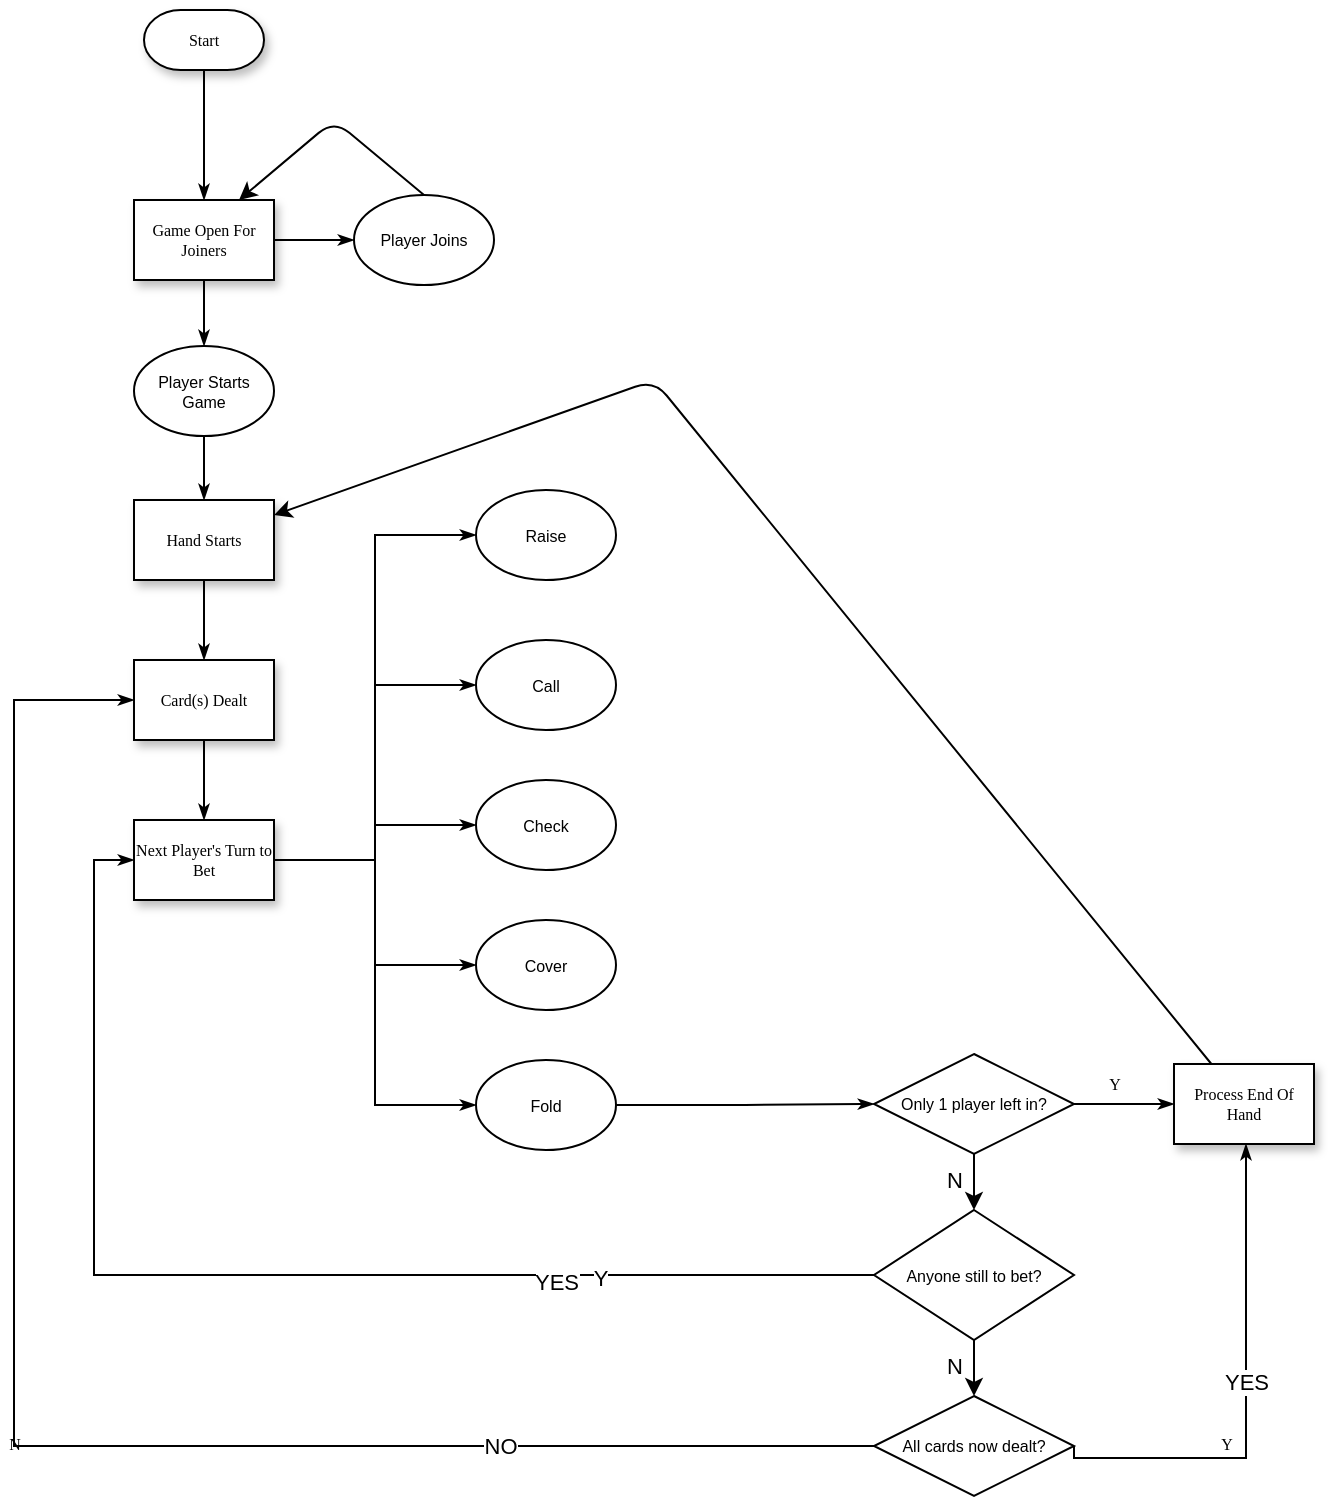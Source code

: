 <mxfile version="13.5.7" type="device"><diagram name="Page-1" id="edf60f1a-56cd-e834-aa8a-f176f3a09ee4"><mxGraphModel dx="1656" dy="1092" grid="1" gridSize="10" guides="1" tooltips="1" connect="1" arrows="1" fold="1" page="1" pageScale="1" pageWidth="1169" pageHeight="827" background="#ffffff" math="0" shadow="0"><root><mxCell id="0"/><mxCell id="1" parent="0"/><mxCell id="60e70716793133e9-4" value="Game Open For Joiners" style="rounded=0;whiteSpace=wrap;html=1;shadow=1;labelBackgroundColor=none;strokeWidth=1;fontFamily=Verdana;fontSize=8;align=center;" parent="1" vertex="1"><mxGeometry x="250" y="150" width="70" height="40" as="geometry"/></mxCell><mxCell id="60e70716793133e9-46" style="edgeStyle=orthogonalEdgeStyle;rounded=0;html=1;labelBackgroundColor=none;startSize=5;endArrow=classicThin;endFill=1;endSize=5;jettySize=auto;orthogonalLoop=1;strokeWidth=1;fontFamily=Verdana;fontSize=8;entryX=0;entryY=0.5;entryDx=0;entryDy=0;" parent="1" source="g6uJHo6HvZwP88ByIplK-13" target="g6uJHo6HvZwP88ByIplK-29" edge="1"><mxGeometry relative="1" as="geometry"><mxPoint x="483" y="850" as="sourcePoint"/><mxPoint x="776" y="320" as="targetPoint"/></mxGeometry></mxCell><mxCell id="g6uJHo6HvZwP88ByIplK-1" value="Hand Starts" style="rounded=0;whiteSpace=wrap;html=1;shadow=1;labelBackgroundColor=none;strokeWidth=1;fontFamily=Verdana;fontSize=8;align=center;" parent="1" vertex="1"><mxGeometry x="250" y="300" width="70" height="40" as="geometry"/></mxCell><mxCell id="g6uJHo6HvZwP88ByIplK-2" value="Player Joins" style="ellipse;whiteSpace=wrap;html=1;fontSize=8;" parent="1" vertex="1"><mxGeometry x="360" y="147.5" width="70" height="45" as="geometry"/></mxCell><mxCell id="g6uJHo6HvZwP88ByIplK-3" style="edgeStyle=orthogonalEdgeStyle;rounded=0;html=1;labelBackgroundColor=none;startSize=5;endArrow=classicThin;endFill=1;endSize=5;jettySize=auto;orthogonalLoop=1;strokeWidth=1;fontFamily=Verdana;fontSize=8" parent="1" source="60e70716793133e9-4" target="g6uJHo6HvZwP88ByIplK-2" edge="1"><mxGeometry relative="1" as="geometry"><mxPoint x="320" y="170" as="sourcePoint"/><mxPoint x="410" y="320" as="targetPoint"/></mxGeometry></mxCell><mxCell id="g6uJHo6HvZwP88ByIplK-7" value="" style="endArrow=classic;html=1;fontSize=8;entryX=0.75;entryY=0;entryDx=0;entryDy=0;exitX=0.5;exitY=0;exitDx=0;exitDy=0;" parent="1" source="g6uJHo6HvZwP88ByIplK-2" target="60e70716793133e9-4" edge="1"><mxGeometry width="50" height="50" relative="1" as="geometry"><mxPoint x="510" y="210" as="sourcePoint"/><mxPoint x="560" y="160" as="targetPoint"/><Array as="points"><mxPoint x="350" y="110"/></Array></mxGeometry></mxCell><mxCell id="g6uJHo6HvZwP88ByIplK-8" value="Player Starts Game" style="ellipse;whiteSpace=wrap;html=1;fontSize=8;" parent="1" vertex="1"><mxGeometry x="250" y="223" width="70" height="45" as="geometry"/></mxCell><mxCell id="g6uJHo6HvZwP88ByIplK-9" style="edgeStyle=orthogonalEdgeStyle;rounded=0;html=1;labelBackgroundColor=none;startSize=5;endArrow=classicThin;endFill=1;endSize=5;jettySize=auto;orthogonalLoop=1;strokeWidth=1;fontFamily=Verdana;fontSize=8;" parent="1" source="60e70716793133e9-4" target="g6uJHo6HvZwP88ByIplK-8" edge="1"><mxGeometry relative="1" as="geometry"><mxPoint x="330" y="180" as="sourcePoint"/><mxPoint x="380.011" y="180" as="targetPoint"/><Array as="points"/></mxGeometry></mxCell><mxCell id="g6uJHo6HvZwP88ByIplK-12" style="edgeStyle=orthogonalEdgeStyle;rounded=0;html=1;labelBackgroundColor=none;startSize=5;endArrow=classicThin;endFill=1;endSize=5;jettySize=auto;orthogonalLoop=1;strokeWidth=1;fontFamily=Verdana;fontSize=8" parent="1" source="g6uJHo6HvZwP88ByIplK-8" target="g6uJHo6HvZwP88ByIplK-1" edge="1"><mxGeometry relative="1" as="geometry"><mxPoint x="440" y="273" as="sourcePoint"/><mxPoint x="380" y="283" as="targetPoint"/></mxGeometry></mxCell><mxCell id="g6uJHo6HvZwP88ByIplK-13" value="Next Player's Turn to Bet" style="rounded=0;whiteSpace=wrap;html=1;shadow=1;labelBackgroundColor=none;strokeWidth=1;fontFamily=Verdana;fontSize=8;align=center;" parent="1" vertex="1"><mxGeometry x="250" y="460" width="70" height="40" as="geometry"/></mxCell><mxCell id="g6uJHo6HvZwP88ByIplK-15" style="edgeStyle=orthogonalEdgeStyle;rounded=0;html=1;labelBackgroundColor=none;startSize=5;endArrow=classicThin;endFill=1;endSize=5;jettySize=auto;orthogonalLoop=1;strokeWidth=1;fontFamily=Verdana;fontSize=8;" parent="1" source="g6uJHo6HvZwP88ByIplK-1" target="g6uJHo6HvZwP88ByIplK-27" edge="1"><mxGeometry relative="1" as="geometry"><mxPoint x="558" y="283" as="sourcePoint"/><mxPoint x="608" y="283" as="targetPoint"/></mxGeometry></mxCell><mxCell id="g6uJHo6HvZwP88ByIplK-16" value="Start" style="strokeWidth=1;html=1;shape=mxgraph.flowchart.terminator;whiteSpace=wrap;rounded=0;shadow=1;labelBackgroundColor=none;fontFamily=Verdana;fontSize=8;align=center;" parent="1" vertex="1"><mxGeometry x="255" y="55" width="60" height="30" as="geometry"/></mxCell><mxCell id="g6uJHo6HvZwP88ByIplK-17" style="edgeStyle=orthogonalEdgeStyle;rounded=0;html=1;labelBackgroundColor=none;startSize=5;endArrow=classicThin;endFill=1;endSize=5;jettySize=auto;orthogonalLoop=1;strokeWidth=1;fontFamily=Verdana;fontSize=8;" parent="1" source="g6uJHo6HvZwP88ByIplK-16" target="60e70716793133e9-4" edge="1"><mxGeometry relative="1" as="geometry"><mxPoint x="260" y="90" as="sourcePoint"/><mxPoint x="250" y="243" as="targetPoint"/></mxGeometry></mxCell><mxCell id="g6uJHo6HvZwP88ByIplK-20" style="edgeStyle=orthogonalEdgeStyle;rounded=0;html=1;labelBackgroundColor=none;startSize=5;endArrow=classicThin;endFill=1;endSize=5;jettySize=auto;orthogonalLoop=1;strokeWidth=1;fontFamily=Verdana;fontSize=8;exitX=1;exitY=0.5;exitDx=0;exitDy=0;entryX=0;entryY=0.5;entryDx=0;entryDy=0;" parent="1" source="g6uJHo6HvZwP88ByIplK-13" target="g6uJHo6HvZwP88ByIplK-30" edge="1"><mxGeometry relative="1" as="geometry"><mxPoint x="783" y="297" as="sourcePoint"/><mxPoint x="776" y="400" as="targetPoint"/></mxGeometry></mxCell><mxCell id="g6uJHo6HvZwP88ByIplK-24" style="edgeStyle=orthogonalEdgeStyle;rounded=0;html=1;labelBackgroundColor=none;startSize=5;endArrow=classicThin;endFill=1;endSize=5;jettySize=auto;orthogonalLoop=1;strokeWidth=1;fontFamily=Verdana;fontSize=8;exitX=1;exitY=0.5;exitDx=0;exitDy=0;entryX=0;entryY=0.5;entryDx=0;entryDy=0;" parent="1" source="g6uJHo6HvZwP88ByIplK-13" target="g6uJHo6HvZwP88ByIplK-31" edge="1"><mxGeometry relative="1" as="geometry"><mxPoint x="783" y="283" as="sourcePoint"/><mxPoint x="776" y="477" as="targetPoint"/></mxGeometry></mxCell><mxCell id="g6uJHo6HvZwP88ByIplK-25" style="edgeStyle=orthogonalEdgeStyle;rounded=0;html=1;labelBackgroundColor=none;startSize=5;endArrow=classicThin;endFill=1;endSize=5;jettySize=auto;orthogonalLoop=1;strokeWidth=1;fontFamily=Verdana;fontSize=8;exitX=1;exitY=0.5;exitDx=0;exitDy=0;entryX=0;entryY=0.5;entryDx=0;entryDy=0;" parent="1" source="g6uJHo6HvZwP88ByIplK-13" target="g6uJHo6HvZwP88ByIplK-33" edge="1"><mxGeometry relative="1" as="geometry"><mxPoint x="783" y="283" as="sourcePoint"/><mxPoint x="776" y="533" as="targetPoint"/></mxGeometry></mxCell><mxCell id="g6uJHo6HvZwP88ByIplK-26" style="edgeStyle=orthogonalEdgeStyle;rounded=0;html=1;labelBackgroundColor=none;startSize=5;endArrow=classicThin;endFill=1;endSize=5;jettySize=auto;orthogonalLoop=1;strokeWidth=1;fontFamily=Verdana;fontSize=8;exitX=1;exitY=0.5;exitDx=0;exitDy=0;entryX=0;entryY=0.5;entryDx=0;entryDy=0;" parent="1" source="g6uJHo6HvZwP88ByIplK-13" target="g6uJHo6HvZwP88ByIplK-34" edge="1"><mxGeometry relative="1" as="geometry"><mxPoint x="793" y="293" as="sourcePoint"/><mxPoint x="776" y="637" as="targetPoint"/></mxGeometry></mxCell><mxCell id="g6uJHo6HvZwP88ByIplK-27" value="Card(s) Dealt " style="rounded=0;whiteSpace=wrap;html=1;shadow=1;labelBackgroundColor=none;strokeWidth=1;fontFamily=Verdana;fontSize=8;align=center;" parent="1" vertex="1"><mxGeometry x="250" y="380" width="70" height="40" as="geometry"/></mxCell><mxCell id="g6uJHo6HvZwP88ByIplK-28" style="edgeStyle=orthogonalEdgeStyle;rounded=0;html=1;labelBackgroundColor=none;startSize=5;endArrow=classicThin;endFill=1;endSize=5;jettySize=auto;orthogonalLoop=1;strokeWidth=1;fontFamily=Verdana;fontSize=8;" parent="1" source="g6uJHo6HvZwP88ByIplK-27" target="g6uJHo6HvZwP88ByIplK-13" edge="1"><mxGeometry relative="1" as="geometry"><mxPoint x="547" y="283" as="sourcePoint"/><mxPoint x="574" y="283" as="targetPoint"/></mxGeometry></mxCell><mxCell id="g6uJHo6HvZwP88ByIplK-29" value="Raise" style="ellipse;whiteSpace=wrap;html=1;fontSize=8;" parent="1" vertex="1"><mxGeometry x="421" y="295" width="70" height="45" as="geometry"/></mxCell><mxCell id="g6uJHo6HvZwP88ByIplK-30" value="Call" style="ellipse;whiteSpace=wrap;html=1;fontSize=8;" parent="1" vertex="1"><mxGeometry x="421" y="370" width="70" height="45" as="geometry"/></mxCell><mxCell id="g6uJHo6HvZwP88ByIplK-31" value="Check" style="ellipse;whiteSpace=wrap;html=1;fontSize=8;" parent="1" vertex="1"><mxGeometry x="421" y="440" width="70" height="45" as="geometry"/></mxCell><mxCell id="g6uJHo6HvZwP88ByIplK-33" value="Cover" style="ellipse;whiteSpace=wrap;html=1;fontSize=8;" parent="1" vertex="1"><mxGeometry x="421" y="510" width="70" height="45" as="geometry"/></mxCell><mxCell id="g6uJHo6HvZwP88ByIplK-34" value="Fold" style="ellipse;whiteSpace=wrap;html=1;fontSize=8;" parent="1" vertex="1"><mxGeometry x="421" y="580" width="70" height="45" as="geometry"/></mxCell><mxCell id="g6uJHo6HvZwP88ByIplK-35" value="Only 1 player left in?" style="rhombus;whiteSpace=wrap;html=1;fontSize=8;" parent="1" vertex="1"><mxGeometry x="620" y="577" width="100" height="50" as="geometry"/></mxCell><mxCell id="HQn_9bmCaLan2mRVp_jj-2" value="Process End Of Hand" style="rounded=0;whiteSpace=wrap;html=1;shadow=1;labelBackgroundColor=none;strokeWidth=1;fontFamily=Verdana;fontSize=8;align=center;" vertex="1" parent="1"><mxGeometry x="770" y="582" width="70" height="40" as="geometry"/></mxCell><mxCell id="HQn_9bmCaLan2mRVp_jj-3" value="" style="endArrow=classic;html=1;fontSize=8;" edge="1" parent="1" source="HQn_9bmCaLan2mRVp_jj-2" target="g6uJHo6HvZwP88ByIplK-1"><mxGeometry width="50" height="50" relative="1" as="geometry"><mxPoint x="405" y="157.5" as="sourcePoint"/><mxPoint x="312.5" y="160" as="targetPoint"/><Array as="points"><mxPoint x="510" y="240"/></Array></mxGeometry></mxCell><mxCell id="HQn_9bmCaLan2mRVp_jj-4" style="edgeStyle=orthogonalEdgeStyle;rounded=0;html=1;labelBackgroundColor=none;startSize=5;endArrow=classicThin;endFill=1;endSize=5;jettySize=auto;orthogonalLoop=1;strokeWidth=1;fontFamily=Verdana;fontSize=8" edge="1" parent="1" source="g6uJHo6HvZwP88ByIplK-34" target="g6uJHo6HvZwP88ByIplK-35"><mxGeometry relative="1" as="geometry"><mxPoint x="330" y="350" as="sourcePoint"/><mxPoint x="370" y="350" as="targetPoint"/></mxGeometry></mxCell><mxCell id="HQn_9bmCaLan2mRVp_jj-5" value="Y" style="edgeStyle=orthogonalEdgeStyle;rounded=0;html=1;labelBackgroundColor=none;startSize=5;endArrow=classicThin;endFill=1;endSize=5;jettySize=auto;orthogonalLoop=1;strokeWidth=1;fontFamily=Verdana;fontSize=8;" edge="1" parent="1" source="g6uJHo6HvZwP88ByIplK-35" target="HQn_9bmCaLan2mRVp_jj-2"><mxGeometry x="-0.2" y="10" relative="1" as="geometry"><mxPoint x="501" y="612.5" as="sourcePoint"/><mxPoint x="630" y="610" as="targetPoint"/><mxPoint as="offset"/></mxGeometry></mxCell><mxCell id="HQn_9bmCaLan2mRVp_jj-6" value="Anyone still to bet?" style="rhombus;whiteSpace=wrap;html=1;fontSize=8;" vertex="1" parent="1"><mxGeometry x="620" y="655" width="100" height="65" as="geometry"/></mxCell><mxCell id="HQn_9bmCaLan2mRVp_jj-8" value="N" style="endArrow=classic;html=1;" edge="1" parent="1" source="g6uJHo6HvZwP88ByIplK-35" target="HQn_9bmCaLan2mRVp_jj-6"><mxGeometry x="-0.071" y="-10" width="50" height="50" relative="1" as="geometry"><mxPoint x="590" y="680" as="sourcePoint"/><mxPoint x="640" y="630" as="targetPoint"/><mxPoint as="offset"/></mxGeometry></mxCell><mxCell id="HQn_9bmCaLan2mRVp_jj-10" style="edgeStyle=orthogonalEdgeStyle;rounded=0;html=1;labelBackgroundColor=none;startSize=5;endArrow=classicThin;endFill=1;endSize=5;jettySize=auto;orthogonalLoop=1;strokeWidth=1;fontFamily=Verdana;fontSize=8;exitX=0;exitY=0.5;exitDx=0;exitDy=0;entryX=0;entryY=0.5;entryDx=0;entryDy=0;" edge="1" parent="1" source="HQn_9bmCaLan2mRVp_jj-6" target="g6uJHo6HvZwP88ByIplK-13"><mxGeometry relative="1" as="geometry"><mxPoint x="330" y="757" as="sourcePoint"/><mxPoint x="260" y="680" as="targetPoint"/></mxGeometry></mxCell><mxCell id="HQn_9bmCaLan2mRVp_jj-11" value="Y" style="edgeLabel;html=1;align=center;verticalAlign=middle;resizable=0;points=[];" vertex="1" connectable="0" parent="HQn_9bmCaLan2mRVp_jj-10"><mxGeometry x="-0.554" y="1" relative="1" as="geometry"><mxPoint as="offset"/></mxGeometry></mxCell><mxCell id="HQn_9bmCaLan2mRVp_jj-16" value="YES" style="edgeLabel;html=1;align=center;verticalAlign=middle;resizable=0;points=[];" vertex="1" connectable="0" parent="HQn_9bmCaLan2mRVp_jj-10"><mxGeometry x="-0.278" y="3" relative="1" as="geometry"><mxPoint x="63.53" as="offset"/></mxGeometry></mxCell><mxCell id="HQn_9bmCaLan2mRVp_jj-12" value="All cards now dealt?" style="rhombus;whiteSpace=wrap;html=1;fontSize=8;" vertex="1" parent="1"><mxGeometry x="620" y="748" width="100" height="50" as="geometry"/></mxCell><mxCell id="HQn_9bmCaLan2mRVp_jj-13" value="N" style="edgeStyle=orthogonalEdgeStyle;rounded=0;html=1;labelBackgroundColor=none;startSize=5;endArrow=classicThin;endFill=1;endSize=5;jettySize=auto;orthogonalLoop=1;strokeWidth=1;fontFamily=Verdana;fontSize=8;entryX=0;entryY=0.5;entryDx=0;entryDy=0;exitX=0;exitY=0.5;exitDx=0;exitDy=0;" edge="1" parent="1" source="HQn_9bmCaLan2mRVp_jj-12" target="g6uJHo6HvZwP88ByIplK-27"><mxGeometry relative="1" as="geometry"><mxPoint x="620" y="757" as="sourcePoint"/><mxPoint x="260" y="490" as="targetPoint"/><Array as="points"><mxPoint x="190" y="773"/><mxPoint x="190" y="400"/></Array></mxGeometry></mxCell><mxCell id="HQn_9bmCaLan2mRVp_jj-14" value="Y" style="edgeLabel;html=1;align=center;verticalAlign=middle;resizable=0;points=[];" vertex="1" connectable="0" parent="HQn_9bmCaLan2mRVp_jj-13"><mxGeometry x="-0.554" y="1" relative="1" as="geometry"><mxPoint as="offset"/></mxGeometry></mxCell><mxCell id="HQn_9bmCaLan2mRVp_jj-17" value="NO" style="edgeLabel;html=1;align=center;verticalAlign=middle;resizable=0;points=[];" vertex="1" connectable="0" parent="HQn_9bmCaLan2mRVp_jj-13"><mxGeometry x="-0.565" relative="1" as="geometry"><mxPoint as="offset"/></mxGeometry></mxCell><mxCell id="HQn_9bmCaLan2mRVp_jj-15" value="N" style="endArrow=classic;html=1;exitX=0.5;exitY=1;exitDx=0;exitDy=0;entryX=0.5;entryY=0;entryDx=0;entryDy=0;" edge="1" parent="1" source="HQn_9bmCaLan2mRVp_jj-6" target="HQn_9bmCaLan2mRVp_jj-12"><mxGeometry x="-0.071" y="-10" width="50" height="50" relative="1" as="geometry"><mxPoint x="680" y="637.0" as="sourcePoint"/><mxPoint x="800" y="760" as="targetPoint"/><mxPoint as="offset"/><Array as="points"/></mxGeometry></mxCell><mxCell id="HQn_9bmCaLan2mRVp_jj-18" value="Y" style="edgeStyle=orthogonalEdgeStyle;rounded=0;html=1;labelBackgroundColor=none;startSize=5;endArrow=classicThin;endFill=1;endSize=5;jettySize=auto;orthogonalLoop=1;strokeWidth=1;fontFamily=Verdana;fontSize=8;" edge="1" parent="1" target="HQn_9bmCaLan2mRVp_jj-2"><mxGeometry x="-0.2" y="10" relative="1" as="geometry"><mxPoint x="720" y="773" as="sourcePoint"/><mxPoint x="780" y="612.0" as="targetPoint"/><mxPoint as="offset"/><Array as="points"><mxPoint x="806" y="779"/></Array></mxGeometry></mxCell><mxCell id="HQn_9bmCaLan2mRVp_jj-19" value="YES" style="edgeLabel;html=1;align=center;verticalAlign=middle;resizable=0;points=[];" vertex="1" connectable="0" parent="HQn_9bmCaLan2mRVp_jj-18"><mxGeometry x="-0.229" y="34" relative="1" as="geometry"><mxPoint x="34" y="-34" as="offset"/></mxGeometry></mxCell></root></mxGraphModel></diagram></mxfile>